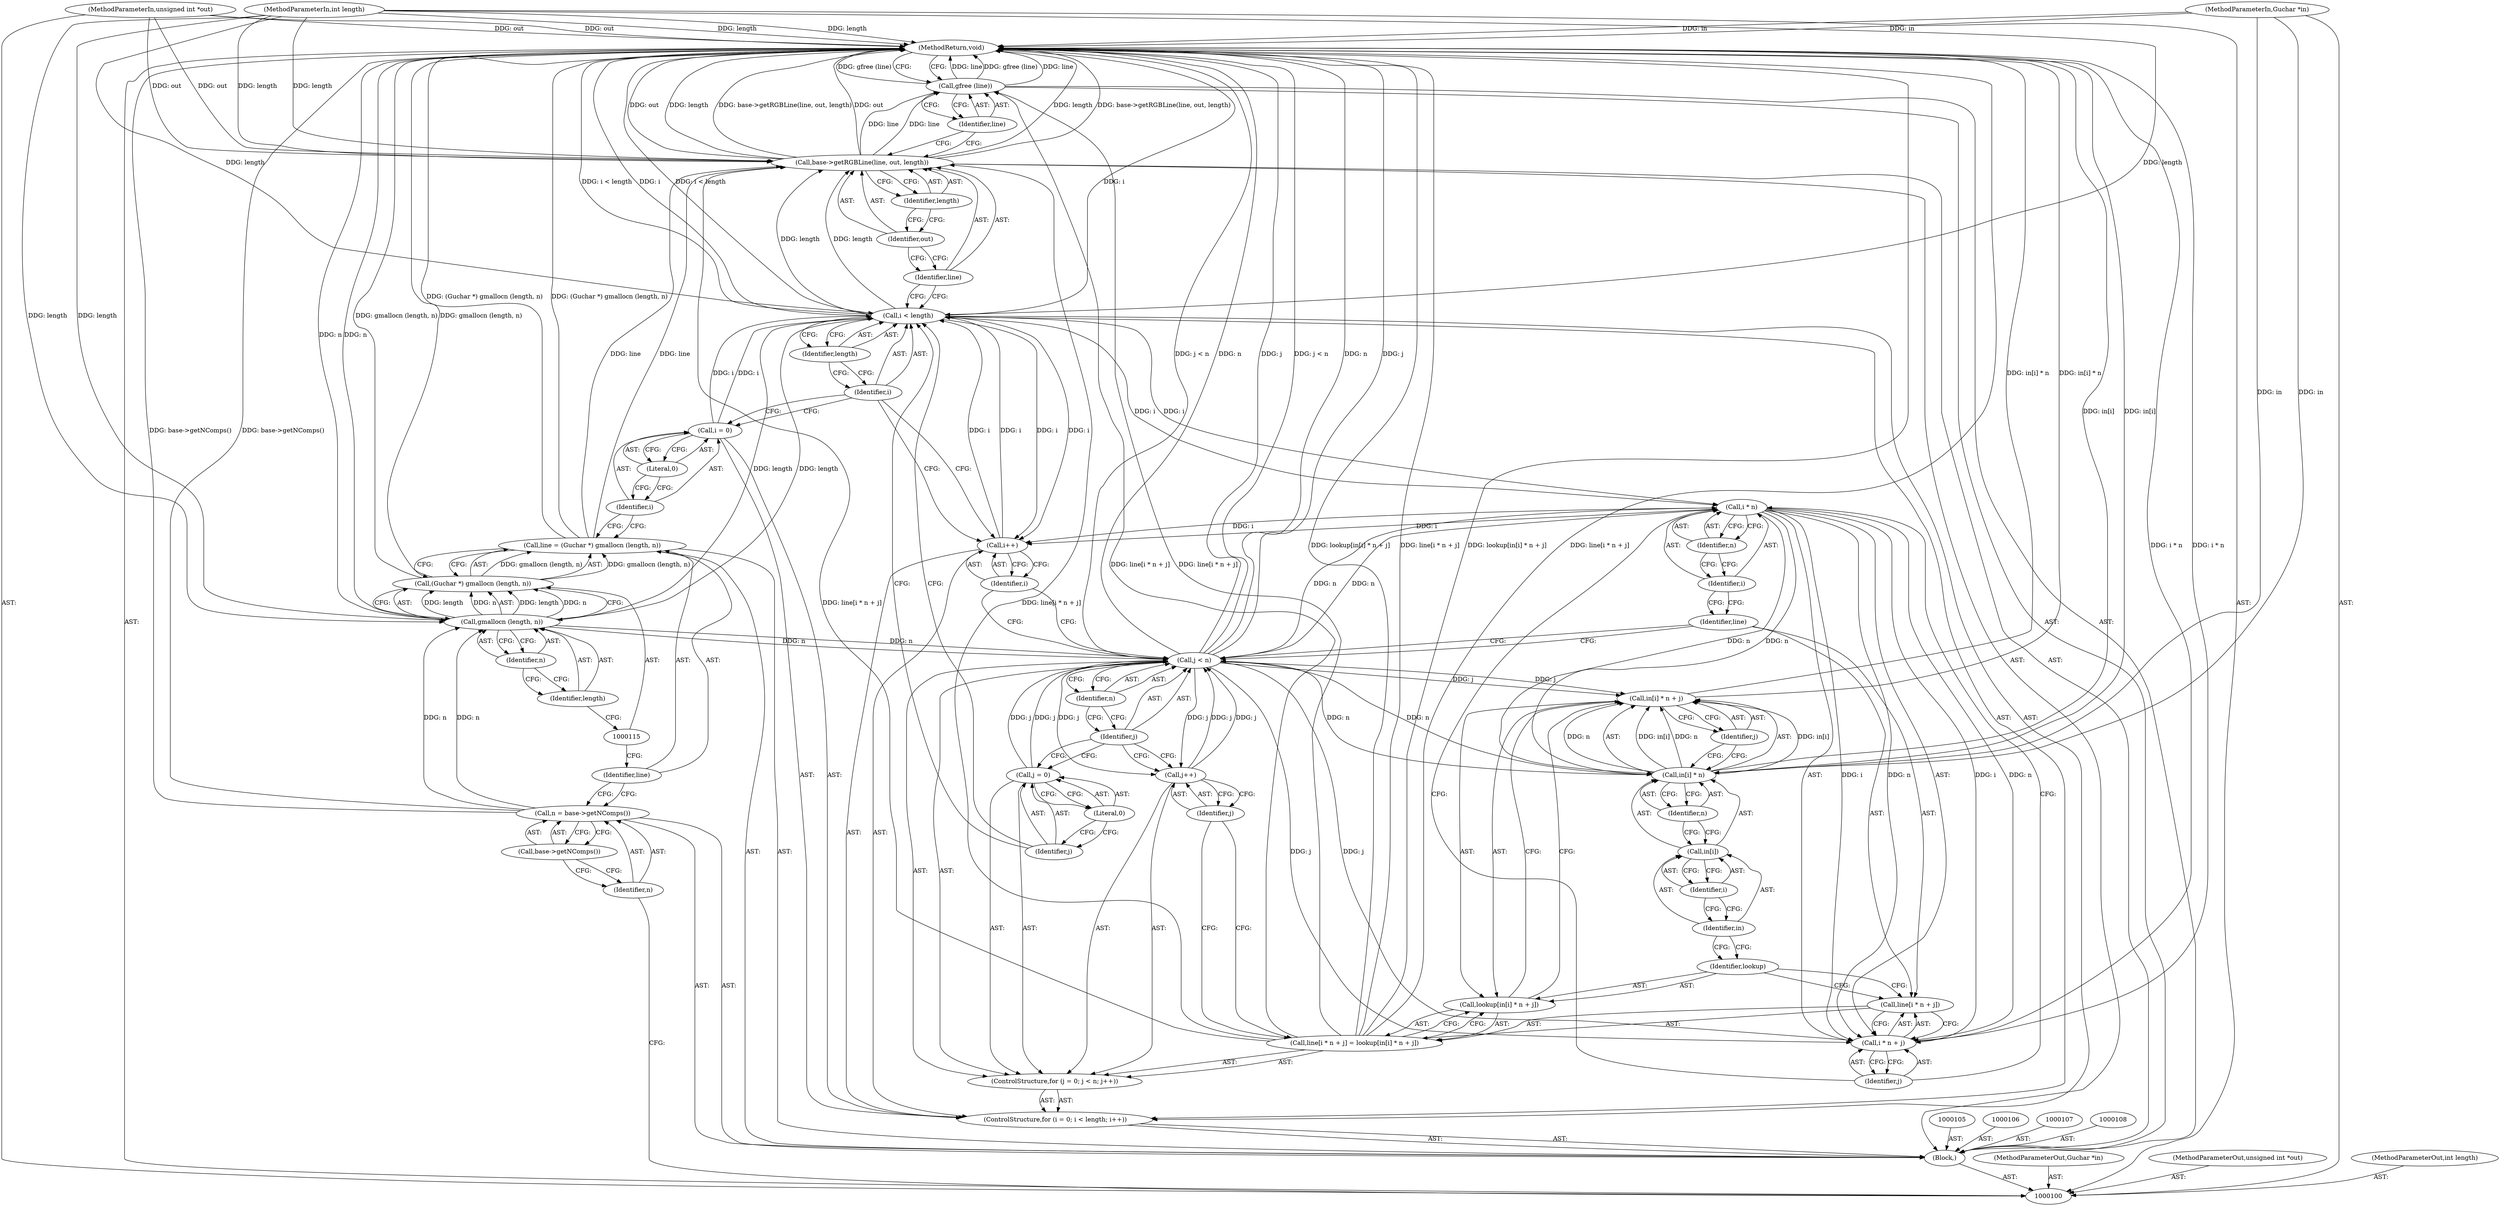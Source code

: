 digraph "0_poppler_7b2d314a61fd0e12f47c62996cb49ec0d1ba747a_6" {
"1000160" [label="(MethodReturn,void)"];
"1000101" [label="(MethodParameterIn,Guchar *in)"];
"1000219" [label="(MethodParameterOut,Guchar *in)"];
"1000102" [label="(MethodParameterIn,unsigned int *out)"];
"1000220" [label="(MethodParameterOut,unsigned int *out)"];
"1000103" [label="(MethodParameterIn,int length)"];
"1000221" [label="(MethodParameterOut,int length)"];
"1000104" [label="(Block,)"];
"1000155" [label="(Identifier,line)"];
"1000154" [label="(Call,base->getRGBLine(line, out, length))"];
"1000156" [label="(Identifier,out)"];
"1000157" [label="(Identifier,length)"];
"1000158" [label="(Call,gfree (line))"];
"1000159" [label="(Identifier,line)"];
"1000109" [label="(Call,n = base->getNComps())"];
"1000110" [label="(Identifier,n)"];
"1000111" [label="(Call,base->getNComps())"];
"1000112" [label="(Call,line = (Guchar *) gmallocn (length, n))"];
"1000113" [label="(Identifier,line)"];
"1000116" [label="(Call,gmallocn (length, n))"];
"1000117" [label="(Identifier,length)"];
"1000118" [label="(Identifier,n)"];
"1000114" [label="(Call,(Guchar *) gmallocn (length, n))"];
"1000122" [label="(Literal,0)"];
"1000123" [label="(Call,i < length)"];
"1000124" [label="(Identifier,i)"];
"1000125" [label="(Identifier,length)"];
"1000126" [label="(Call,i++)"];
"1000127" [label="(Identifier,i)"];
"1000119" [label="(ControlStructure,for (i = 0; i < length; i++))"];
"1000120" [label="(Call,i = 0)"];
"1000121" [label="(Identifier,i)"];
"1000129" [label="(Call,j = 0)"];
"1000130" [label="(Identifier,j)"];
"1000131" [label="(Literal,0)"];
"1000132" [label="(Call,j < n)"];
"1000133" [label="(Identifier,j)"];
"1000134" [label="(Identifier,n)"];
"1000135" [label="(Call,j++)"];
"1000136" [label="(Identifier,j)"];
"1000128" [label="(ControlStructure,for (j = 0; j < n; j++))"];
"1000140" [label="(Call,i * n + j)"];
"1000141" [label="(Call,i * n)"];
"1000142" [label="(Identifier,i)"];
"1000143" [label="(Identifier,n)"];
"1000144" [label="(Identifier,j)"];
"1000145" [label="(Call,lookup[in[i] * n + j])"];
"1000146" [label="(Identifier,lookup)"];
"1000147" [label="(Call,in[i] * n + j)"];
"1000148" [label="(Call,in[i] * n)"];
"1000149" [label="(Call,in[i])"];
"1000150" [label="(Identifier,in)"];
"1000151" [label="(Identifier,i)"];
"1000152" [label="(Identifier,n)"];
"1000153" [label="(Identifier,j)"];
"1000137" [label="(Call,line[i * n + j] = lookup[in[i] * n + j])"];
"1000138" [label="(Call,line[i * n + j])"];
"1000139" [label="(Identifier,line)"];
"1000160" -> "1000100"  [label="AST: "];
"1000160" -> "1000158"  [label="CFG: "];
"1000158" -> "1000160"  [label="DDG: line"];
"1000158" -> "1000160"  [label="DDG: gfree (line)"];
"1000154" -> "1000160"  [label="DDG: length"];
"1000154" -> "1000160"  [label="DDG: base->getRGBLine(line, out, length)"];
"1000154" -> "1000160"  [label="DDG: out"];
"1000112" -> "1000160"  [label="DDG: (Guchar *) gmallocn (length, n)"];
"1000116" -> "1000160"  [label="DDG: n"];
"1000137" -> "1000160"  [label="DDG: lookup[in[i] * n + j]"];
"1000137" -> "1000160"  [label="DDG: line[i * n + j]"];
"1000123" -> "1000160"  [label="DDG: i"];
"1000123" -> "1000160"  [label="DDG: i < length"];
"1000132" -> "1000160"  [label="DDG: j < n"];
"1000132" -> "1000160"  [label="DDG: n"];
"1000132" -> "1000160"  [label="DDG: j"];
"1000140" -> "1000160"  [label="DDG: i * n"];
"1000103" -> "1000160"  [label="DDG: length"];
"1000148" -> "1000160"  [label="DDG: in[i]"];
"1000147" -> "1000160"  [label="DDG: in[i] * n"];
"1000102" -> "1000160"  [label="DDG: out"];
"1000101" -> "1000160"  [label="DDG: in"];
"1000109" -> "1000160"  [label="DDG: base->getNComps()"];
"1000114" -> "1000160"  [label="DDG: gmallocn (length, n)"];
"1000101" -> "1000100"  [label="AST: "];
"1000101" -> "1000160"  [label="DDG: in"];
"1000101" -> "1000148"  [label="DDG: in"];
"1000219" -> "1000100"  [label="AST: "];
"1000102" -> "1000100"  [label="AST: "];
"1000102" -> "1000160"  [label="DDG: out"];
"1000102" -> "1000154"  [label="DDG: out"];
"1000220" -> "1000100"  [label="AST: "];
"1000103" -> "1000100"  [label="AST: "];
"1000103" -> "1000160"  [label="DDG: length"];
"1000103" -> "1000116"  [label="DDG: length"];
"1000103" -> "1000123"  [label="DDG: length"];
"1000103" -> "1000154"  [label="DDG: length"];
"1000221" -> "1000100"  [label="AST: "];
"1000104" -> "1000100"  [label="AST: "];
"1000105" -> "1000104"  [label="AST: "];
"1000106" -> "1000104"  [label="AST: "];
"1000107" -> "1000104"  [label="AST: "];
"1000108" -> "1000104"  [label="AST: "];
"1000109" -> "1000104"  [label="AST: "];
"1000112" -> "1000104"  [label="AST: "];
"1000119" -> "1000104"  [label="AST: "];
"1000154" -> "1000104"  [label="AST: "];
"1000158" -> "1000104"  [label="AST: "];
"1000155" -> "1000154"  [label="AST: "];
"1000155" -> "1000123"  [label="CFG: "];
"1000156" -> "1000155"  [label="CFG: "];
"1000154" -> "1000104"  [label="AST: "];
"1000154" -> "1000157"  [label="CFG: "];
"1000155" -> "1000154"  [label="AST: "];
"1000156" -> "1000154"  [label="AST: "];
"1000157" -> "1000154"  [label="AST: "];
"1000159" -> "1000154"  [label="CFG: "];
"1000154" -> "1000160"  [label="DDG: length"];
"1000154" -> "1000160"  [label="DDG: base->getRGBLine(line, out, length)"];
"1000154" -> "1000160"  [label="DDG: out"];
"1000112" -> "1000154"  [label="DDG: line"];
"1000137" -> "1000154"  [label="DDG: line[i * n + j]"];
"1000102" -> "1000154"  [label="DDG: out"];
"1000123" -> "1000154"  [label="DDG: length"];
"1000103" -> "1000154"  [label="DDG: length"];
"1000154" -> "1000158"  [label="DDG: line"];
"1000156" -> "1000154"  [label="AST: "];
"1000156" -> "1000155"  [label="CFG: "];
"1000157" -> "1000156"  [label="CFG: "];
"1000157" -> "1000154"  [label="AST: "];
"1000157" -> "1000156"  [label="CFG: "];
"1000154" -> "1000157"  [label="CFG: "];
"1000158" -> "1000104"  [label="AST: "];
"1000158" -> "1000159"  [label="CFG: "];
"1000159" -> "1000158"  [label="AST: "];
"1000160" -> "1000158"  [label="CFG: "];
"1000158" -> "1000160"  [label="DDG: line"];
"1000158" -> "1000160"  [label="DDG: gfree (line)"];
"1000154" -> "1000158"  [label="DDG: line"];
"1000137" -> "1000158"  [label="DDG: line[i * n + j]"];
"1000159" -> "1000158"  [label="AST: "];
"1000159" -> "1000154"  [label="CFG: "];
"1000158" -> "1000159"  [label="CFG: "];
"1000109" -> "1000104"  [label="AST: "];
"1000109" -> "1000111"  [label="CFG: "];
"1000110" -> "1000109"  [label="AST: "];
"1000111" -> "1000109"  [label="AST: "];
"1000113" -> "1000109"  [label="CFG: "];
"1000109" -> "1000160"  [label="DDG: base->getNComps()"];
"1000109" -> "1000116"  [label="DDG: n"];
"1000110" -> "1000109"  [label="AST: "];
"1000110" -> "1000100"  [label="CFG: "];
"1000111" -> "1000110"  [label="CFG: "];
"1000111" -> "1000109"  [label="AST: "];
"1000111" -> "1000110"  [label="CFG: "];
"1000109" -> "1000111"  [label="CFG: "];
"1000112" -> "1000104"  [label="AST: "];
"1000112" -> "1000114"  [label="CFG: "];
"1000113" -> "1000112"  [label="AST: "];
"1000114" -> "1000112"  [label="AST: "];
"1000121" -> "1000112"  [label="CFG: "];
"1000112" -> "1000160"  [label="DDG: (Guchar *) gmallocn (length, n)"];
"1000114" -> "1000112"  [label="DDG: gmallocn (length, n)"];
"1000112" -> "1000154"  [label="DDG: line"];
"1000113" -> "1000112"  [label="AST: "];
"1000113" -> "1000109"  [label="CFG: "];
"1000115" -> "1000113"  [label="CFG: "];
"1000116" -> "1000114"  [label="AST: "];
"1000116" -> "1000118"  [label="CFG: "];
"1000117" -> "1000116"  [label="AST: "];
"1000118" -> "1000116"  [label="AST: "];
"1000114" -> "1000116"  [label="CFG: "];
"1000116" -> "1000160"  [label="DDG: n"];
"1000116" -> "1000114"  [label="DDG: length"];
"1000116" -> "1000114"  [label="DDG: n"];
"1000103" -> "1000116"  [label="DDG: length"];
"1000109" -> "1000116"  [label="DDG: n"];
"1000116" -> "1000123"  [label="DDG: length"];
"1000116" -> "1000132"  [label="DDG: n"];
"1000117" -> "1000116"  [label="AST: "];
"1000117" -> "1000115"  [label="CFG: "];
"1000118" -> "1000117"  [label="CFG: "];
"1000118" -> "1000116"  [label="AST: "];
"1000118" -> "1000117"  [label="CFG: "];
"1000116" -> "1000118"  [label="CFG: "];
"1000114" -> "1000112"  [label="AST: "];
"1000114" -> "1000116"  [label="CFG: "];
"1000115" -> "1000114"  [label="AST: "];
"1000116" -> "1000114"  [label="AST: "];
"1000112" -> "1000114"  [label="CFG: "];
"1000114" -> "1000160"  [label="DDG: gmallocn (length, n)"];
"1000114" -> "1000112"  [label="DDG: gmallocn (length, n)"];
"1000116" -> "1000114"  [label="DDG: length"];
"1000116" -> "1000114"  [label="DDG: n"];
"1000122" -> "1000120"  [label="AST: "];
"1000122" -> "1000121"  [label="CFG: "];
"1000120" -> "1000122"  [label="CFG: "];
"1000123" -> "1000119"  [label="AST: "];
"1000123" -> "1000125"  [label="CFG: "];
"1000124" -> "1000123"  [label="AST: "];
"1000125" -> "1000123"  [label="AST: "];
"1000130" -> "1000123"  [label="CFG: "];
"1000155" -> "1000123"  [label="CFG: "];
"1000123" -> "1000160"  [label="DDG: i"];
"1000123" -> "1000160"  [label="DDG: i < length"];
"1000120" -> "1000123"  [label="DDG: i"];
"1000126" -> "1000123"  [label="DDG: i"];
"1000116" -> "1000123"  [label="DDG: length"];
"1000103" -> "1000123"  [label="DDG: length"];
"1000123" -> "1000126"  [label="DDG: i"];
"1000123" -> "1000141"  [label="DDG: i"];
"1000123" -> "1000154"  [label="DDG: length"];
"1000124" -> "1000123"  [label="AST: "];
"1000124" -> "1000120"  [label="CFG: "];
"1000124" -> "1000126"  [label="CFG: "];
"1000125" -> "1000124"  [label="CFG: "];
"1000125" -> "1000123"  [label="AST: "];
"1000125" -> "1000124"  [label="CFG: "];
"1000123" -> "1000125"  [label="CFG: "];
"1000126" -> "1000119"  [label="AST: "];
"1000126" -> "1000127"  [label="CFG: "];
"1000127" -> "1000126"  [label="AST: "];
"1000124" -> "1000126"  [label="CFG: "];
"1000126" -> "1000123"  [label="DDG: i"];
"1000141" -> "1000126"  [label="DDG: i"];
"1000123" -> "1000126"  [label="DDG: i"];
"1000127" -> "1000126"  [label="AST: "];
"1000127" -> "1000132"  [label="CFG: "];
"1000126" -> "1000127"  [label="CFG: "];
"1000119" -> "1000104"  [label="AST: "];
"1000120" -> "1000119"  [label="AST: "];
"1000123" -> "1000119"  [label="AST: "];
"1000126" -> "1000119"  [label="AST: "];
"1000128" -> "1000119"  [label="AST: "];
"1000120" -> "1000119"  [label="AST: "];
"1000120" -> "1000122"  [label="CFG: "];
"1000121" -> "1000120"  [label="AST: "];
"1000122" -> "1000120"  [label="AST: "];
"1000124" -> "1000120"  [label="CFG: "];
"1000120" -> "1000123"  [label="DDG: i"];
"1000121" -> "1000120"  [label="AST: "];
"1000121" -> "1000112"  [label="CFG: "];
"1000122" -> "1000121"  [label="CFG: "];
"1000129" -> "1000128"  [label="AST: "];
"1000129" -> "1000131"  [label="CFG: "];
"1000130" -> "1000129"  [label="AST: "];
"1000131" -> "1000129"  [label="AST: "];
"1000133" -> "1000129"  [label="CFG: "];
"1000129" -> "1000132"  [label="DDG: j"];
"1000130" -> "1000129"  [label="AST: "];
"1000130" -> "1000123"  [label="CFG: "];
"1000131" -> "1000130"  [label="CFG: "];
"1000131" -> "1000129"  [label="AST: "];
"1000131" -> "1000130"  [label="CFG: "];
"1000129" -> "1000131"  [label="CFG: "];
"1000132" -> "1000128"  [label="AST: "];
"1000132" -> "1000134"  [label="CFG: "];
"1000133" -> "1000132"  [label="AST: "];
"1000134" -> "1000132"  [label="AST: "];
"1000139" -> "1000132"  [label="CFG: "];
"1000127" -> "1000132"  [label="CFG: "];
"1000132" -> "1000160"  [label="DDG: j < n"];
"1000132" -> "1000160"  [label="DDG: n"];
"1000132" -> "1000160"  [label="DDG: j"];
"1000129" -> "1000132"  [label="DDG: j"];
"1000135" -> "1000132"  [label="DDG: j"];
"1000148" -> "1000132"  [label="DDG: n"];
"1000116" -> "1000132"  [label="DDG: n"];
"1000132" -> "1000135"  [label="DDG: j"];
"1000132" -> "1000141"  [label="DDG: n"];
"1000132" -> "1000140"  [label="DDG: j"];
"1000132" -> "1000147"  [label="DDG: j"];
"1000133" -> "1000132"  [label="AST: "];
"1000133" -> "1000129"  [label="CFG: "];
"1000133" -> "1000135"  [label="CFG: "];
"1000134" -> "1000133"  [label="CFG: "];
"1000134" -> "1000132"  [label="AST: "];
"1000134" -> "1000133"  [label="CFG: "];
"1000132" -> "1000134"  [label="CFG: "];
"1000135" -> "1000128"  [label="AST: "];
"1000135" -> "1000136"  [label="CFG: "];
"1000136" -> "1000135"  [label="AST: "];
"1000133" -> "1000135"  [label="CFG: "];
"1000135" -> "1000132"  [label="DDG: j"];
"1000132" -> "1000135"  [label="DDG: j"];
"1000136" -> "1000135"  [label="AST: "];
"1000136" -> "1000137"  [label="CFG: "];
"1000135" -> "1000136"  [label="CFG: "];
"1000128" -> "1000119"  [label="AST: "];
"1000129" -> "1000128"  [label="AST: "];
"1000132" -> "1000128"  [label="AST: "];
"1000135" -> "1000128"  [label="AST: "];
"1000137" -> "1000128"  [label="AST: "];
"1000140" -> "1000138"  [label="AST: "];
"1000140" -> "1000144"  [label="CFG: "];
"1000141" -> "1000140"  [label="AST: "];
"1000144" -> "1000140"  [label="AST: "];
"1000138" -> "1000140"  [label="CFG: "];
"1000140" -> "1000160"  [label="DDG: i * n"];
"1000141" -> "1000140"  [label="DDG: i"];
"1000141" -> "1000140"  [label="DDG: n"];
"1000132" -> "1000140"  [label="DDG: j"];
"1000141" -> "1000140"  [label="AST: "];
"1000141" -> "1000143"  [label="CFG: "];
"1000142" -> "1000141"  [label="AST: "];
"1000143" -> "1000141"  [label="AST: "];
"1000144" -> "1000141"  [label="CFG: "];
"1000141" -> "1000126"  [label="DDG: i"];
"1000141" -> "1000140"  [label="DDG: i"];
"1000141" -> "1000140"  [label="DDG: n"];
"1000123" -> "1000141"  [label="DDG: i"];
"1000132" -> "1000141"  [label="DDG: n"];
"1000141" -> "1000148"  [label="DDG: n"];
"1000142" -> "1000141"  [label="AST: "];
"1000142" -> "1000139"  [label="CFG: "];
"1000143" -> "1000142"  [label="CFG: "];
"1000143" -> "1000141"  [label="AST: "];
"1000143" -> "1000142"  [label="CFG: "];
"1000141" -> "1000143"  [label="CFG: "];
"1000144" -> "1000140"  [label="AST: "];
"1000144" -> "1000141"  [label="CFG: "];
"1000140" -> "1000144"  [label="CFG: "];
"1000145" -> "1000137"  [label="AST: "];
"1000145" -> "1000147"  [label="CFG: "];
"1000146" -> "1000145"  [label="AST: "];
"1000147" -> "1000145"  [label="AST: "];
"1000137" -> "1000145"  [label="CFG: "];
"1000146" -> "1000145"  [label="AST: "];
"1000146" -> "1000138"  [label="CFG: "];
"1000150" -> "1000146"  [label="CFG: "];
"1000147" -> "1000145"  [label="AST: "];
"1000147" -> "1000153"  [label="CFG: "];
"1000148" -> "1000147"  [label="AST: "];
"1000153" -> "1000147"  [label="AST: "];
"1000145" -> "1000147"  [label="CFG: "];
"1000147" -> "1000160"  [label="DDG: in[i] * n"];
"1000148" -> "1000147"  [label="DDG: in[i]"];
"1000148" -> "1000147"  [label="DDG: n"];
"1000132" -> "1000147"  [label="DDG: j"];
"1000148" -> "1000147"  [label="AST: "];
"1000148" -> "1000152"  [label="CFG: "];
"1000149" -> "1000148"  [label="AST: "];
"1000152" -> "1000148"  [label="AST: "];
"1000153" -> "1000148"  [label="CFG: "];
"1000148" -> "1000160"  [label="DDG: in[i]"];
"1000148" -> "1000132"  [label="DDG: n"];
"1000148" -> "1000147"  [label="DDG: in[i]"];
"1000148" -> "1000147"  [label="DDG: n"];
"1000101" -> "1000148"  [label="DDG: in"];
"1000141" -> "1000148"  [label="DDG: n"];
"1000149" -> "1000148"  [label="AST: "];
"1000149" -> "1000151"  [label="CFG: "];
"1000150" -> "1000149"  [label="AST: "];
"1000151" -> "1000149"  [label="AST: "];
"1000152" -> "1000149"  [label="CFG: "];
"1000150" -> "1000149"  [label="AST: "];
"1000150" -> "1000146"  [label="CFG: "];
"1000151" -> "1000150"  [label="CFG: "];
"1000151" -> "1000149"  [label="AST: "];
"1000151" -> "1000150"  [label="CFG: "];
"1000149" -> "1000151"  [label="CFG: "];
"1000152" -> "1000148"  [label="AST: "];
"1000152" -> "1000149"  [label="CFG: "];
"1000148" -> "1000152"  [label="CFG: "];
"1000153" -> "1000147"  [label="AST: "];
"1000153" -> "1000148"  [label="CFG: "];
"1000147" -> "1000153"  [label="CFG: "];
"1000137" -> "1000128"  [label="AST: "];
"1000137" -> "1000145"  [label="CFG: "];
"1000138" -> "1000137"  [label="AST: "];
"1000145" -> "1000137"  [label="AST: "];
"1000136" -> "1000137"  [label="CFG: "];
"1000137" -> "1000160"  [label="DDG: lookup[in[i] * n + j]"];
"1000137" -> "1000160"  [label="DDG: line[i * n + j]"];
"1000137" -> "1000154"  [label="DDG: line[i * n + j]"];
"1000137" -> "1000158"  [label="DDG: line[i * n + j]"];
"1000138" -> "1000137"  [label="AST: "];
"1000138" -> "1000140"  [label="CFG: "];
"1000139" -> "1000138"  [label="AST: "];
"1000140" -> "1000138"  [label="AST: "];
"1000146" -> "1000138"  [label="CFG: "];
"1000139" -> "1000138"  [label="AST: "];
"1000139" -> "1000132"  [label="CFG: "];
"1000142" -> "1000139"  [label="CFG: "];
}
